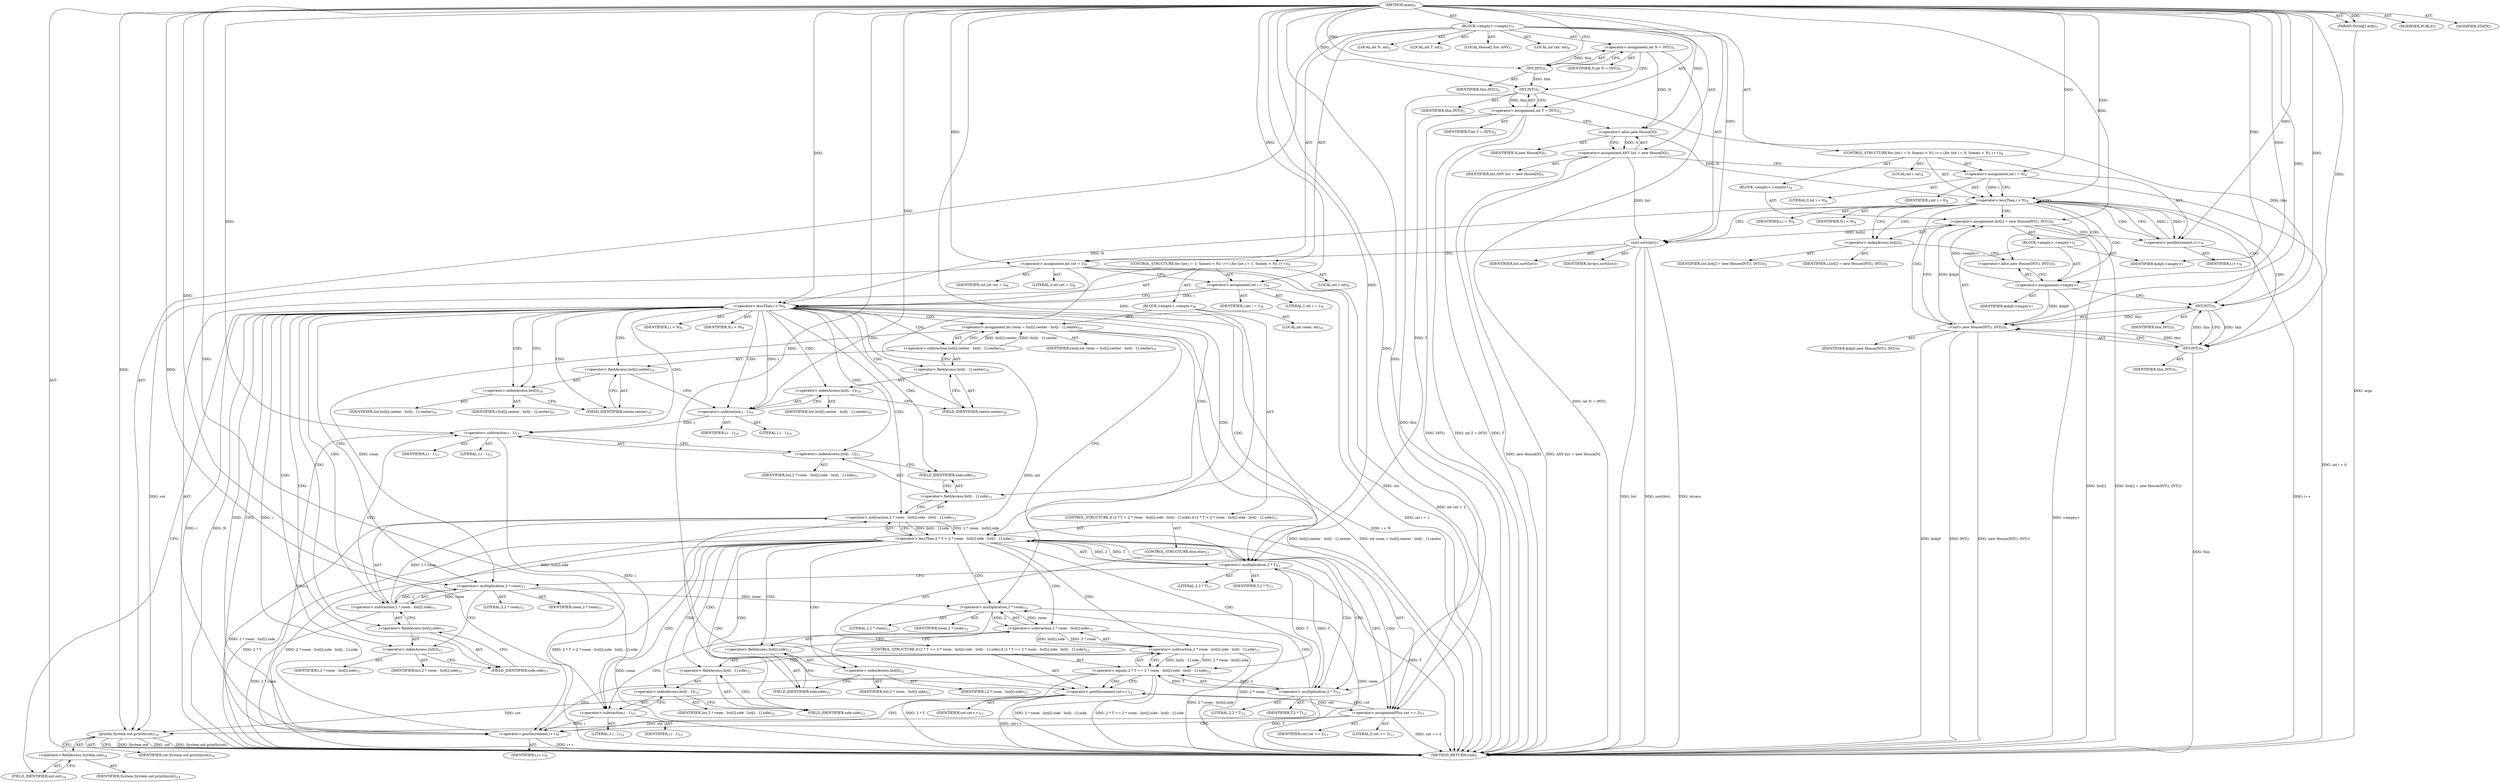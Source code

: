 digraph "main" {  
"17" [label = <(METHOD,main)<SUB>1</SUB>> ]
"18" [label = <(PARAM,String[] args)<SUB>1</SUB>> ]
"19" [label = <(BLOCK,&lt;empty&gt;,&lt;empty&gt;)<SUB>1</SUB>> ]
"20" [label = <(LOCAL,int N: int)<SUB>2</SUB>> ]
"21" [label = <(LOCAL,int T: int)<SUB>2</SUB>> ]
"22" [label = <(&lt;operator&gt;.assignment,int N = INT())<SUB>2</SUB>> ]
"23" [label = <(IDENTIFIER,N,int N = INT())<SUB>2</SUB>> ]
"24" [label = <(INT,INT())<SUB>2</SUB>> ]
"25" [label = <(IDENTIFIER,this,INT())<SUB>2</SUB>> ]
"26" [label = <(&lt;operator&gt;.assignment,int T = INT())<SUB>2</SUB>> ]
"27" [label = <(IDENTIFIER,T,int T = INT())<SUB>2</SUB>> ]
"28" [label = <(INT,INT())<SUB>2</SUB>> ]
"29" [label = <(IDENTIFIER,this,INT())<SUB>2</SUB>> ]
"30" [label = <(LOCAL,House[] list: ANY)<SUB>3</SUB>> ]
"31" [label = <(&lt;operator&gt;.assignment,ANY list = new House[N])<SUB>3</SUB>> ]
"32" [label = <(IDENTIFIER,list,ANY list = new House[N])<SUB>3</SUB>> ]
"33" [label = <(&lt;operator&gt;.alloc,new House[N])> ]
"34" [label = <(IDENTIFIER,N,new House[N])<SUB>3</SUB>> ]
"35" [label = <(CONTROL_STRUCTURE,for (int i = 0; Some(i &lt; N); i++),for (int i = 0; Some(i &lt; N); i++))<SUB>4</SUB>> ]
"36" [label = <(LOCAL,int i: int)<SUB>4</SUB>> ]
"37" [label = <(&lt;operator&gt;.assignment,int i = 0)<SUB>4</SUB>> ]
"38" [label = <(IDENTIFIER,i,int i = 0)<SUB>4</SUB>> ]
"39" [label = <(LITERAL,0,int i = 0)<SUB>4</SUB>> ]
"40" [label = <(&lt;operator&gt;.lessThan,i &lt; N)<SUB>4</SUB>> ]
"41" [label = <(IDENTIFIER,i,i &lt; N)<SUB>4</SUB>> ]
"42" [label = <(IDENTIFIER,N,i &lt; N)<SUB>4</SUB>> ]
"43" [label = <(&lt;operator&gt;.postIncrement,i++)<SUB>4</SUB>> ]
"44" [label = <(IDENTIFIER,i,i++)<SUB>4</SUB>> ]
"45" [label = <(BLOCK,&lt;empty&gt;,&lt;empty&gt;)<SUB>4</SUB>> ]
"46" [label = <(&lt;operator&gt;.assignment,list[i] = new House(INT(), INT()))<SUB>5</SUB>> ]
"47" [label = <(&lt;operator&gt;.indexAccess,list[i])<SUB>5</SUB>> ]
"48" [label = <(IDENTIFIER,list,list[i] = new House(INT(), INT()))<SUB>5</SUB>> ]
"49" [label = <(IDENTIFIER,i,list[i] = new House(INT(), INT()))<SUB>5</SUB>> ]
"50" [label = <(BLOCK,&lt;empty&gt;,&lt;empty&gt;)<SUB>5</SUB>> ]
"51" [label = <(&lt;operator&gt;.assignment,&lt;empty&gt;)> ]
"52" [label = <(IDENTIFIER,$obj0,&lt;empty&gt;)> ]
"53" [label = <(&lt;operator&gt;.alloc,new House(INT(), INT()))<SUB>5</SUB>> ]
"54" [label = <(&lt;init&gt;,new House(INT(), INT()))<SUB>5</SUB>> ]
"55" [label = <(IDENTIFIER,$obj0,new House(INT(), INT()))> ]
"56" [label = <(INT,INT())<SUB>5</SUB>> ]
"57" [label = <(IDENTIFIER,this,INT())<SUB>5</SUB>> ]
"58" [label = <(INT,INT())<SUB>5</SUB>> ]
"59" [label = <(IDENTIFIER,this,INT())<SUB>5</SUB>> ]
"60" [label = <(IDENTIFIER,$obj0,&lt;empty&gt;)> ]
"61" [label = <(sort,sort(list))<SUB>7</SUB>> ]
"62" [label = <(IDENTIFIER,Arrays,sort(list))<SUB>7</SUB>> ]
"63" [label = <(IDENTIFIER,list,sort(list))<SUB>7</SUB>> ]
"64" [label = <(LOCAL,int cnt: int)<SUB>8</SUB>> ]
"65" [label = <(&lt;operator&gt;.assignment,int cnt = 2)<SUB>8</SUB>> ]
"66" [label = <(IDENTIFIER,cnt,int cnt = 2)<SUB>8</SUB>> ]
"67" [label = <(LITERAL,2,int cnt = 2)<SUB>8</SUB>> ]
"68" [label = <(CONTROL_STRUCTURE,for (int i = 1; Some(i &lt; N); i++),for (int i = 1; Some(i &lt; N); i++))<SUB>9</SUB>> ]
"69" [label = <(LOCAL,int i: int)<SUB>9</SUB>> ]
"70" [label = <(&lt;operator&gt;.assignment,int i = 1)<SUB>9</SUB>> ]
"71" [label = <(IDENTIFIER,i,int i = 1)<SUB>9</SUB>> ]
"72" [label = <(LITERAL,1,int i = 1)<SUB>9</SUB>> ]
"73" [label = <(&lt;operator&gt;.lessThan,i &lt; N)<SUB>9</SUB>> ]
"74" [label = <(IDENTIFIER,i,i &lt; N)<SUB>9</SUB>> ]
"75" [label = <(IDENTIFIER,N,i &lt; N)<SUB>9</SUB>> ]
"76" [label = <(&lt;operator&gt;.postIncrement,i++)<SUB>9</SUB>> ]
"77" [label = <(IDENTIFIER,i,i++)<SUB>9</SUB>> ]
"78" [label = <(BLOCK,&lt;empty&gt;,&lt;empty&gt;)<SUB>9</SUB>> ]
"79" [label = <(LOCAL,int room: int)<SUB>10</SUB>> ]
"80" [label = <(&lt;operator&gt;.assignment,int room = list[i].center - list[i - 1].center)<SUB>10</SUB>> ]
"81" [label = <(IDENTIFIER,room,int room = list[i].center - list[i - 1].center)<SUB>10</SUB>> ]
"82" [label = <(&lt;operator&gt;.subtraction,list[i].center - list[i - 1].center)<SUB>10</SUB>> ]
"83" [label = <(&lt;operator&gt;.fieldAccess,list[i].center)<SUB>10</SUB>> ]
"84" [label = <(&lt;operator&gt;.indexAccess,list[i])<SUB>10</SUB>> ]
"85" [label = <(IDENTIFIER,list,list[i].center - list[i - 1].center)<SUB>10</SUB>> ]
"86" [label = <(IDENTIFIER,i,list[i].center - list[i - 1].center)<SUB>10</SUB>> ]
"87" [label = <(FIELD_IDENTIFIER,center,center)<SUB>10</SUB>> ]
"88" [label = <(&lt;operator&gt;.fieldAccess,list[i - 1].center)<SUB>10</SUB>> ]
"89" [label = <(&lt;operator&gt;.indexAccess,list[i - 1])<SUB>10</SUB>> ]
"90" [label = <(IDENTIFIER,list,list[i].center - list[i - 1].center)<SUB>10</SUB>> ]
"91" [label = <(&lt;operator&gt;.subtraction,i - 1)<SUB>10</SUB>> ]
"92" [label = <(IDENTIFIER,i,i - 1)<SUB>10</SUB>> ]
"93" [label = <(LITERAL,1,i - 1)<SUB>10</SUB>> ]
"94" [label = <(FIELD_IDENTIFIER,center,center)<SUB>10</SUB>> ]
"95" [label = <(CONTROL_STRUCTURE,if (2 * T &lt; 2 * room - list[i].side - list[i - 1].side),if (2 * T &lt; 2 * room - list[i].side - list[i - 1].side))<SUB>11</SUB>> ]
"96" [label = <(&lt;operator&gt;.lessThan,2 * T &lt; 2 * room - list[i].side - list[i - 1].side)<SUB>11</SUB>> ]
"97" [label = <(&lt;operator&gt;.multiplication,2 * T)<SUB>11</SUB>> ]
"98" [label = <(LITERAL,2,2 * T)<SUB>11</SUB>> ]
"99" [label = <(IDENTIFIER,T,2 * T)<SUB>11</SUB>> ]
"100" [label = <(&lt;operator&gt;.subtraction,2 * room - list[i].side - list[i - 1].side)<SUB>11</SUB>> ]
"101" [label = <(&lt;operator&gt;.subtraction,2 * room - list[i].side)<SUB>11</SUB>> ]
"102" [label = <(&lt;operator&gt;.multiplication,2 * room)<SUB>11</SUB>> ]
"103" [label = <(LITERAL,2,2 * room)<SUB>11</SUB>> ]
"104" [label = <(IDENTIFIER,room,2 * room)<SUB>11</SUB>> ]
"105" [label = <(&lt;operator&gt;.fieldAccess,list[i].side)<SUB>11</SUB>> ]
"106" [label = <(&lt;operator&gt;.indexAccess,list[i])<SUB>11</SUB>> ]
"107" [label = <(IDENTIFIER,list,2 * room - list[i].side)<SUB>11</SUB>> ]
"108" [label = <(IDENTIFIER,i,2 * room - list[i].side)<SUB>11</SUB>> ]
"109" [label = <(FIELD_IDENTIFIER,side,side)<SUB>11</SUB>> ]
"110" [label = <(&lt;operator&gt;.fieldAccess,list[i - 1].side)<SUB>11</SUB>> ]
"111" [label = <(&lt;operator&gt;.indexAccess,list[i - 1])<SUB>11</SUB>> ]
"112" [label = <(IDENTIFIER,list,2 * room - list[i].side - list[i - 1].side)<SUB>11</SUB>> ]
"113" [label = <(&lt;operator&gt;.subtraction,i - 1)<SUB>11</SUB>> ]
"114" [label = <(IDENTIFIER,i,i - 1)<SUB>11</SUB>> ]
"115" [label = <(LITERAL,1,i - 1)<SUB>11</SUB>> ]
"116" [label = <(FIELD_IDENTIFIER,side,side)<SUB>11</SUB>> ]
"117" [label = <(&lt;operator&gt;.assignmentPlus,cnt += 2)<SUB>11</SUB>> ]
"118" [label = <(IDENTIFIER,cnt,cnt += 2)<SUB>11</SUB>> ]
"119" [label = <(LITERAL,2,cnt += 2)<SUB>11</SUB>> ]
"120" [label = <(CONTROL_STRUCTURE,else,else)<SUB>12</SUB>> ]
"121" [label = <(CONTROL_STRUCTURE,if (2 * T == 2 * room - list[i].side - list[i - 1].side),if (2 * T == 2 * room - list[i].side - list[i - 1].side))<SUB>12</SUB>> ]
"122" [label = <(&lt;operator&gt;.equals,2 * T == 2 * room - list[i].side - list[i - 1].side)<SUB>12</SUB>> ]
"123" [label = <(&lt;operator&gt;.multiplication,2 * T)<SUB>12</SUB>> ]
"124" [label = <(LITERAL,2,2 * T)<SUB>12</SUB>> ]
"125" [label = <(IDENTIFIER,T,2 * T)<SUB>12</SUB>> ]
"126" [label = <(&lt;operator&gt;.subtraction,2 * room - list[i].side - list[i - 1].side)<SUB>12</SUB>> ]
"127" [label = <(&lt;operator&gt;.subtraction,2 * room - list[i].side)<SUB>12</SUB>> ]
"128" [label = <(&lt;operator&gt;.multiplication,2 * room)<SUB>12</SUB>> ]
"129" [label = <(LITERAL,2,2 * room)<SUB>12</SUB>> ]
"130" [label = <(IDENTIFIER,room,2 * room)<SUB>12</SUB>> ]
"131" [label = <(&lt;operator&gt;.fieldAccess,list[i].side)<SUB>12</SUB>> ]
"132" [label = <(&lt;operator&gt;.indexAccess,list[i])<SUB>12</SUB>> ]
"133" [label = <(IDENTIFIER,list,2 * room - list[i].side)<SUB>12</SUB>> ]
"134" [label = <(IDENTIFIER,i,2 * room - list[i].side)<SUB>12</SUB>> ]
"135" [label = <(FIELD_IDENTIFIER,side,side)<SUB>12</SUB>> ]
"136" [label = <(&lt;operator&gt;.fieldAccess,list[i - 1].side)<SUB>12</SUB>> ]
"137" [label = <(&lt;operator&gt;.indexAccess,list[i - 1])<SUB>12</SUB>> ]
"138" [label = <(IDENTIFIER,list,2 * room - list[i].side - list[i - 1].side)<SUB>12</SUB>> ]
"139" [label = <(&lt;operator&gt;.subtraction,i - 1)<SUB>12</SUB>> ]
"140" [label = <(IDENTIFIER,i,i - 1)<SUB>12</SUB>> ]
"141" [label = <(LITERAL,1,i - 1)<SUB>12</SUB>> ]
"142" [label = <(FIELD_IDENTIFIER,side,side)<SUB>12</SUB>> ]
"143" [label = <(&lt;operator&gt;.postIncrement,cnt++)<SUB>12</SUB>> ]
"144" [label = <(IDENTIFIER,cnt,cnt++)<SUB>12</SUB>> ]
"145" [label = <(println,System.out.println(cnt))<SUB>14</SUB>> ]
"146" [label = <(&lt;operator&gt;.fieldAccess,System.out)<SUB>14</SUB>> ]
"147" [label = <(IDENTIFIER,System,System.out.println(cnt))<SUB>14</SUB>> ]
"148" [label = <(FIELD_IDENTIFIER,out,out)<SUB>14</SUB>> ]
"149" [label = <(IDENTIFIER,cnt,System.out.println(cnt))<SUB>14</SUB>> ]
"150" [label = <(MODIFIER,PUBLIC)> ]
"151" [label = <(MODIFIER,STATIC)> ]
"152" [label = <(METHOD_RETURN,void)<SUB>1</SUB>> ]
  "17" -> "18"  [ label = "AST: "] 
  "17" -> "19"  [ label = "AST: "] 
  "17" -> "150"  [ label = "AST: "] 
  "17" -> "151"  [ label = "AST: "] 
  "17" -> "152"  [ label = "AST: "] 
  "19" -> "20"  [ label = "AST: "] 
  "19" -> "21"  [ label = "AST: "] 
  "19" -> "22"  [ label = "AST: "] 
  "19" -> "26"  [ label = "AST: "] 
  "19" -> "30"  [ label = "AST: "] 
  "19" -> "31"  [ label = "AST: "] 
  "19" -> "35"  [ label = "AST: "] 
  "19" -> "61"  [ label = "AST: "] 
  "19" -> "64"  [ label = "AST: "] 
  "19" -> "65"  [ label = "AST: "] 
  "19" -> "68"  [ label = "AST: "] 
  "19" -> "145"  [ label = "AST: "] 
  "22" -> "23"  [ label = "AST: "] 
  "22" -> "24"  [ label = "AST: "] 
  "24" -> "25"  [ label = "AST: "] 
  "26" -> "27"  [ label = "AST: "] 
  "26" -> "28"  [ label = "AST: "] 
  "28" -> "29"  [ label = "AST: "] 
  "31" -> "32"  [ label = "AST: "] 
  "31" -> "33"  [ label = "AST: "] 
  "33" -> "34"  [ label = "AST: "] 
  "35" -> "36"  [ label = "AST: "] 
  "35" -> "37"  [ label = "AST: "] 
  "35" -> "40"  [ label = "AST: "] 
  "35" -> "43"  [ label = "AST: "] 
  "35" -> "45"  [ label = "AST: "] 
  "37" -> "38"  [ label = "AST: "] 
  "37" -> "39"  [ label = "AST: "] 
  "40" -> "41"  [ label = "AST: "] 
  "40" -> "42"  [ label = "AST: "] 
  "43" -> "44"  [ label = "AST: "] 
  "45" -> "46"  [ label = "AST: "] 
  "46" -> "47"  [ label = "AST: "] 
  "46" -> "50"  [ label = "AST: "] 
  "47" -> "48"  [ label = "AST: "] 
  "47" -> "49"  [ label = "AST: "] 
  "50" -> "51"  [ label = "AST: "] 
  "50" -> "54"  [ label = "AST: "] 
  "50" -> "60"  [ label = "AST: "] 
  "51" -> "52"  [ label = "AST: "] 
  "51" -> "53"  [ label = "AST: "] 
  "54" -> "55"  [ label = "AST: "] 
  "54" -> "56"  [ label = "AST: "] 
  "54" -> "58"  [ label = "AST: "] 
  "56" -> "57"  [ label = "AST: "] 
  "58" -> "59"  [ label = "AST: "] 
  "61" -> "62"  [ label = "AST: "] 
  "61" -> "63"  [ label = "AST: "] 
  "65" -> "66"  [ label = "AST: "] 
  "65" -> "67"  [ label = "AST: "] 
  "68" -> "69"  [ label = "AST: "] 
  "68" -> "70"  [ label = "AST: "] 
  "68" -> "73"  [ label = "AST: "] 
  "68" -> "76"  [ label = "AST: "] 
  "68" -> "78"  [ label = "AST: "] 
  "70" -> "71"  [ label = "AST: "] 
  "70" -> "72"  [ label = "AST: "] 
  "73" -> "74"  [ label = "AST: "] 
  "73" -> "75"  [ label = "AST: "] 
  "76" -> "77"  [ label = "AST: "] 
  "78" -> "79"  [ label = "AST: "] 
  "78" -> "80"  [ label = "AST: "] 
  "78" -> "95"  [ label = "AST: "] 
  "80" -> "81"  [ label = "AST: "] 
  "80" -> "82"  [ label = "AST: "] 
  "82" -> "83"  [ label = "AST: "] 
  "82" -> "88"  [ label = "AST: "] 
  "83" -> "84"  [ label = "AST: "] 
  "83" -> "87"  [ label = "AST: "] 
  "84" -> "85"  [ label = "AST: "] 
  "84" -> "86"  [ label = "AST: "] 
  "88" -> "89"  [ label = "AST: "] 
  "88" -> "94"  [ label = "AST: "] 
  "89" -> "90"  [ label = "AST: "] 
  "89" -> "91"  [ label = "AST: "] 
  "91" -> "92"  [ label = "AST: "] 
  "91" -> "93"  [ label = "AST: "] 
  "95" -> "96"  [ label = "AST: "] 
  "95" -> "117"  [ label = "AST: "] 
  "95" -> "120"  [ label = "AST: "] 
  "96" -> "97"  [ label = "AST: "] 
  "96" -> "100"  [ label = "AST: "] 
  "97" -> "98"  [ label = "AST: "] 
  "97" -> "99"  [ label = "AST: "] 
  "100" -> "101"  [ label = "AST: "] 
  "100" -> "110"  [ label = "AST: "] 
  "101" -> "102"  [ label = "AST: "] 
  "101" -> "105"  [ label = "AST: "] 
  "102" -> "103"  [ label = "AST: "] 
  "102" -> "104"  [ label = "AST: "] 
  "105" -> "106"  [ label = "AST: "] 
  "105" -> "109"  [ label = "AST: "] 
  "106" -> "107"  [ label = "AST: "] 
  "106" -> "108"  [ label = "AST: "] 
  "110" -> "111"  [ label = "AST: "] 
  "110" -> "116"  [ label = "AST: "] 
  "111" -> "112"  [ label = "AST: "] 
  "111" -> "113"  [ label = "AST: "] 
  "113" -> "114"  [ label = "AST: "] 
  "113" -> "115"  [ label = "AST: "] 
  "117" -> "118"  [ label = "AST: "] 
  "117" -> "119"  [ label = "AST: "] 
  "120" -> "121"  [ label = "AST: "] 
  "121" -> "122"  [ label = "AST: "] 
  "121" -> "143"  [ label = "AST: "] 
  "122" -> "123"  [ label = "AST: "] 
  "122" -> "126"  [ label = "AST: "] 
  "123" -> "124"  [ label = "AST: "] 
  "123" -> "125"  [ label = "AST: "] 
  "126" -> "127"  [ label = "AST: "] 
  "126" -> "136"  [ label = "AST: "] 
  "127" -> "128"  [ label = "AST: "] 
  "127" -> "131"  [ label = "AST: "] 
  "128" -> "129"  [ label = "AST: "] 
  "128" -> "130"  [ label = "AST: "] 
  "131" -> "132"  [ label = "AST: "] 
  "131" -> "135"  [ label = "AST: "] 
  "132" -> "133"  [ label = "AST: "] 
  "132" -> "134"  [ label = "AST: "] 
  "136" -> "137"  [ label = "AST: "] 
  "136" -> "142"  [ label = "AST: "] 
  "137" -> "138"  [ label = "AST: "] 
  "137" -> "139"  [ label = "AST: "] 
  "139" -> "140"  [ label = "AST: "] 
  "139" -> "141"  [ label = "AST: "] 
  "143" -> "144"  [ label = "AST: "] 
  "145" -> "146"  [ label = "AST: "] 
  "145" -> "149"  [ label = "AST: "] 
  "146" -> "147"  [ label = "AST: "] 
  "146" -> "148"  [ label = "AST: "] 
  "22" -> "28"  [ label = "CFG: "] 
  "26" -> "33"  [ label = "CFG: "] 
  "31" -> "37"  [ label = "CFG: "] 
  "61" -> "65"  [ label = "CFG: "] 
  "65" -> "70"  [ label = "CFG: "] 
  "145" -> "152"  [ label = "CFG: "] 
  "24" -> "22"  [ label = "CFG: "] 
  "28" -> "26"  [ label = "CFG: "] 
  "33" -> "31"  [ label = "CFG: "] 
  "37" -> "40"  [ label = "CFG: "] 
  "40" -> "47"  [ label = "CFG: "] 
  "40" -> "61"  [ label = "CFG: "] 
  "43" -> "40"  [ label = "CFG: "] 
  "70" -> "73"  [ label = "CFG: "] 
  "73" -> "84"  [ label = "CFG: "] 
  "73" -> "148"  [ label = "CFG: "] 
  "76" -> "73"  [ label = "CFG: "] 
  "146" -> "145"  [ label = "CFG: "] 
  "46" -> "43"  [ label = "CFG: "] 
  "80" -> "97"  [ label = "CFG: "] 
  "148" -> "146"  [ label = "CFG: "] 
  "47" -> "53"  [ label = "CFG: "] 
  "82" -> "80"  [ label = "CFG: "] 
  "96" -> "117"  [ label = "CFG: "] 
  "96" -> "123"  [ label = "CFG: "] 
  "117" -> "76"  [ label = "CFG: "] 
  "51" -> "56"  [ label = "CFG: "] 
  "54" -> "46"  [ label = "CFG: "] 
  "83" -> "91"  [ label = "CFG: "] 
  "88" -> "82"  [ label = "CFG: "] 
  "97" -> "102"  [ label = "CFG: "] 
  "100" -> "96"  [ label = "CFG: "] 
  "53" -> "51"  [ label = "CFG: "] 
  "56" -> "58"  [ label = "CFG: "] 
  "58" -> "54"  [ label = "CFG: "] 
  "84" -> "87"  [ label = "CFG: "] 
  "87" -> "83"  [ label = "CFG: "] 
  "89" -> "94"  [ label = "CFG: "] 
  "94" -> "88"  [ label = "CFG: "] 
  "101" -> "113"  [ label = "CFG: "] 
  "110" -> "100"  [ label = "CFG: "] 
  "122" -> "143"  [ label = "CFG: "] 
  "122" -> "76"  [ label = "CFG: "] 
  "143" -> "76"  [ label = "CFG: "] 
  "91" -> "89"  [ label = "CFG: "] 
  "102" -> "106"  [ label = "CFG: "] 
  "105" -> "101"  [ label = "CFG: "] 
  "111" -> "116"  [ label = "CFG: "] 
  "116" -> "110"  [ label = "CFG: "] 
  "123" -> "128"  [ label = "CFG: "] 
  "126" -> "122"  [ label = "CFG: "] 
  "106" -> "109"  [ label = "CFG: "] 
  "109" -> "105"  [ label = "CFG: "] 
  "113" -> "111"  [ label = "CFG: "] 
  "127" -> "139"  [ label = "CFG: "] 
  "136" -> "126"  [ label = "CFG: "] 
  "128" -> "132"  [ label = "CFG: "] 
  "131" -> "127"  [ label = "CFG: "] 
  "137" -> "142"  [ label = "CFG: "] 
  "142" -> "136"  [ label = "CFG: "] 
  "132" -> "135"  [ label = "CFG: "] 
  "135" -> "131"  [ label = "CFG: "] 
  "139" -> "137"  [ label = "CFG: "] 
  "17" -> "24"  [ label = "CFG: "] 
  "18" -> "152"  [ label = "DDG: args"] 
  "22" -> "152"  [ label = "DDG: int N = INT()"] 
  "26" -> "152"  [ label = "DDG: T"] 
  "28" -> "152"  [ label = "DDG: this"] 
  "26" -> "152"  [ label = "DDG: INT()"] 
  "26" -> "152"  [ label = "DDG: int T = INT()"] 
  "31" -> "152"  [ label = "DDG: new House[N]"] 
  "31" -> "152"  [ label = "DDG: ANY list = new House[N]"] 
  "37" -> "152"  [ label = "DDG: int i = 0"] 
  "61" -> "152"  [ label = "DDG: list"] 
  "61" -> "152"  [ label = "DDG: sort(list)"] 
  "65" -> "152"  [ label = "DDG: int cnt = 2"] 
  "70" -> "152"  [ label = "DDG: int i = 1"] 
  "73" -> "152"  [ label = "DDG: i"] 
  "73" -> "152"  [ label = "DDG: N"] 
  "73" -> "152"  [ label = "DDG: i &lt; N"] 
  "145" -> "152"  [ label = "DDG: System.out"] 
  "145" -> "152"  [ label = "DDG: cnt"] 
  "145" -> "152"  [ label = "DDG: System.out.println(cnt)"] 
  "80" -> "152"  [ label = "DDG: list[i].center - list[i - 1].center"] 
  "80" -> "152"  [ label = "DDG: int room = list[i].center - list[i - 1].center"] 
  "97" -> "152"  [ label = "DDG: T"] 
  "96" -> "152"  [ label = "DDG: 2 * T"] 
  "102" -> "152"  [ label = "DDG: room"] 
  "101" -> "152"  [ label = "DDG: 2 * room"] 
  "100" -> "152"  [ label = "DDG: 2 * room - list[i].side"] 
  "96" -> "152"  [ label = "DDG: 2 * room - list[i].side - list[i - 1].side"] 
  "96" -> "152"  [ label = "DDG: 2 * T &lt; 2 * room - list[i].side - list[i - 1].side"] 
  "123" -> "152"  [ label = "DDG: T"] 
  "122" -> "152"  [ label = "DDG: 2 * T"] 
  "128" -> "152"  [ label = "DDG: room"] 
  "127" -> "152"  [ label = "DDG: 2 * room"] 
  "126" -> "152"  [ label = "DDG: 2 * room - list[i].side"] 
  "122" -> "152"  [ label = "DDG: 2 * room - list[i].side - list[i - 1].side"] 
  "122" -> "152"  [ label = "DDG: 2 * T == 2 * room - list[i].side - list[i - 1].side"] 
  "143" -> "152"  [ label = "DDG: cnt++"] 
  "117" -> "152"  [ label = "DDG: cnt += 2"] 
  "76" -> "152"  [ label = "DDG: i++"] 
  "46" -> "152"  [ label = "DDG: list[i]"] 
  "51" -> "152"  [ label = "DDG: &lt;empty&gt;"] 
  "54" -> "152"  [ label = "DDG: $obj0"] 
  "54" -> "152"  [ label = "DDG: INT()"] 
  "58" -> "152"  [ label = "DDG: this"] 
  "54" -> "152"  [ label = "DDG: new House(INT(), INT())"] 
  "46" -> "152"  [ label = "DDG: list[i] = new House(INT(), INT())"] 
  "43" -> "152"  [ label = "DDG: i++"] 
  "61" -> "152"  [ label = "DDG: Arrays"] 
  "17" -> "18"  [ label = "DDG: "] 
  "24" -> "22"  [ label = "DDG: this"] 
  "28" -> "26"  [ label = "DDG: this"] 
  "33" -> "31"  [ label = "DDG: N"] 
  "17" -> "65"  [ label = "DDG: "] 
  "17" -> "37"  [ label = "DDG: "] 
  "17" -> "61"  [ label = "DDG: "] 
  "31" -> "61"  [ label = "DDG: list"] 
  "46" -> "61"  [ label = "DDG: list[i]"] 
  "17" -> "70"  [ label = "DDG: "] 
  "65" -> "145"  [ label = "DDG: cnt"] 
  "143" -> "145"  [ label = "DDG: cnt"] 
  "117" -> "145"  [ label = "DDG: cnt"] 
  "17" -> "145"  [ label = "DDG: "] 
  "17" -> "24"  [ label = "DDG: "] 
  "24" -> "28"  [ label = "DDG: this"] 
  "17" -> "28"  [ label = "DDG: "] 
  "22" -> "33"  [ label = "DDG: N"] 
  "17" -> "33"  [ label = "DDG: "] 
  "37" -> "40"  [ label = "DDG: i"] 
  "43" -> "40"  [ label = "DDG: i"] 
  "17" -> "40"  [ label = "DDG: "] 
  "33" -> "40"  [ label = "DDG: N"] 
  "40" -> "43"  [ label = "DDG: i"] 
  "17" -> "43"  [ label = "DDG: "] 
  "51" -> "46"  [ label = "DDG: &lt;empty&gt;"] 
  "54" -> "46"  [ label = "DDG: $obj0"] 
  "17" -> "46"  [ label = "DDG: "] 
  "70" -> "73"  [ label = "DDG: i"] 
  "76" -> "73"  [ label = "DDG: i"] 
  "17" -> "73"  [ label = "DDG: "] 
  "40" -> "73"  [ label = "DDG: N"] 
  "113" -> "76"  [ label = "DDG: i"] 
  "139" -> "76"  [ label = "DDG: i"] 
  "17" -> "76"  [ label = "DDG: "] 
  "82" -> "80"  [ label = "DDG: list[i].center"] 
  "82" -> "80"  [ label = "DDG: list[i - 1].center"] 
  "17" -> "117"  [ label = "DDG: "] 
  "17" -> "51"  [ label = "DDG: "] 
  "17" -> "60"  [ label = "DDG: "] 
  "97" -> "96"  [ label = "DDG: 2"] 
  "97" -> "96"  [ label = "DDG: T"] 
  "100" -> "96"  [ label = "DDG: 2 * room - list[i].side"] 
  "100" -> "96"  [ label = "DDG: list[i - 1].side"] 
  "65" -> "117"  [ label = "DDG: cnt"] 
  "143" -> "117"  [ label = "DDG: cnt"] 
  "51" -> "54"  [ label = "DDG: $obj0"] 
  "17" -> "54"  [ label = "DDG: "] 
  "56" -> "54"  [ label = "DDG: this"] 
  "58" -> "54"  [ label = "DDG: this"] 
  "17" -> "97"  [ label = "DDG: "] 
  "26" -> "97"  [ label = "DDG: T"] 
  "123" -> "97"  [ label = "DDG: T"] 
  "101" -> "100"  [ label = "DDG: 2 * room"] 
  "101" -> "100"  [ label = "DDG: list[i].side"] 
  "28" -> "56"  [ label = "DDG: this"] 
  "58" -> "56"  [ label = "DDG: this"] 
  "17" -> "56"  [ label = "DDG: "] 
  "56" -> "58"  [ label = "DDG: this"] 
  "17" -> "58"  [ label = "DDG: "] 
  "102" -> "101"  [ label = "DDG: 2"] 
  "102" -> "101"  [ label = "DDG: room"] 
  "123" -> "122"  [ label = "DDG: 2"] 
  "123" -> "122"  [ label = "DDG: T"] 
  "126" -> "122"  [ label = "DDG: 2 * room - list[i].side"] 
  "126" -> "122"  [ label = "DDG: list[i - 1].side"] 
  "65" -> "143"  [ label = "DDG: cnt"] 
  "117" -> "143"  [ label = "DDG: cnt"] 
  "17" -> "143"  [ label = "DDG: "] 
  "73" -> "91"  [ label = "DDG: i"] 
  "17" -> "91"  [ label = "DDG: "] 
  "17" -> "102"  [ label = "DDG: "] 
  "80" -> "102"  [ label = "DDG: room"] 
  "17" -> "123"  [ label = "DDG: "] 
  "97" -> "123"  [ label = "DDG: T"] 
  "127" -> "126"  [ label = "DDG: 2 * room"] 
  "127" -> "126"  [ label = "DDG: list[i].side"] 
  "91" -> "113"  [ label = "DDG: i"] 
  "17" -> "113"  [ label = "DDG: "] 
  "128" -> "127"  [ label = "DDG: 2"] 
  "128" -> "127"  [ label = "DDG: room"] 
  "17" -> "128"  [ label = "DDG: "] 
  "102" -> "128"  [ label = "DDG: room"] 
  "113" -> "139"  [ label = "DDG: i"] 
  "17" -> "139"  [ label = "DDG: "] 
  "40" -> "47"  [ label = "CDG: "] 
  "40" -> "51"  [ label = "CDG: "] 
  "40" -> "46"  [ label = "CDG: "] 
  "40" -> "56"  [ label = "CDG: "] 
  "40" -> "40"  [ label = "CDG: "] 
  "40" -> "54"  [ label = "CDG: "] 
  "40" -> "43"  [ label = "CDG: "] 
  "40" -> "58"  [ label = "CDG: "] 
  "40" -> "53"  [ label = "CDG: "] 
  "73" -> "94"  [ label = "CDG: "] 
  "73" -> "73"  [ label = "CDG: "] 
  "73" -> "96"  [ label = "CDG: "] 
  "73" -> "89"  [ label = "CDG: "] 
  "73" -> "113"  [ label = "CDG: "] 
  "73" -> "116"  [ label = "CDG: "] 
  "73" -> "84"  [ label = "CDG: "] 
  "73" -> "102"  [ label = "CDG: "] 
  "73" -> "106"  [ label = "CDG: "] 
  "73" -> "76"  [ label = "CDG: "] 
  "73" -> "87"  [ label = "CDG: "] 
  "73" -> "97"  [ label = "CDG: "] 
  "73" -> "91"  [ label = "CDG: "] 
  "73" -> "82"  [ label = "CDG: "] 
  "73" -> "101"  [ label = "CDG: "] 
  "73" -> "80"  [ label = "CDG: "] 
  "73" -> "83"  [ label = "CDG: "] 
  "73" -> "105"  [ label = "CDG: "] 
  "73" -> "100"  [ label = "CDG: "] 
  "73" -> "88"  [ label = "CDG: "] 
  "73" -> "110"  [ label = "CDG: "] 
  "73" -> "111"  [ label = "CDG: "] 
  "73" -> "109"  [ label = "CDG: "] 
  "96" -> "136"  [ label = "CDG: "] 
  "96" -> "122"  [ label = "CDG: "] 
  "96" -> "128"  [ label = "CDG: "] 
  "96" -> "131"  [ label = "CDG: "] 
  "96" -> "132"  [ label = "CDG: "] 
  "96" -> "142"  [ label = "CDG: "] 
  "96" -> "123"  [ label = "CDG: "] 
  "96" -> "126"  [ label = "CDG: "] 
  "96" -> "137"  [ label = "CDG: "] 
  "96" -> "135"  [ label = "CDG: "] 
  "96" -> "117"  [ label = "CDG: "] 
  "96" -> "127"  [ label = "CDG: "] 
  "96" -> "139"  [ label = "CDG: "] 
  "122" -> "143"  [ label = "CDG: "] 
}
